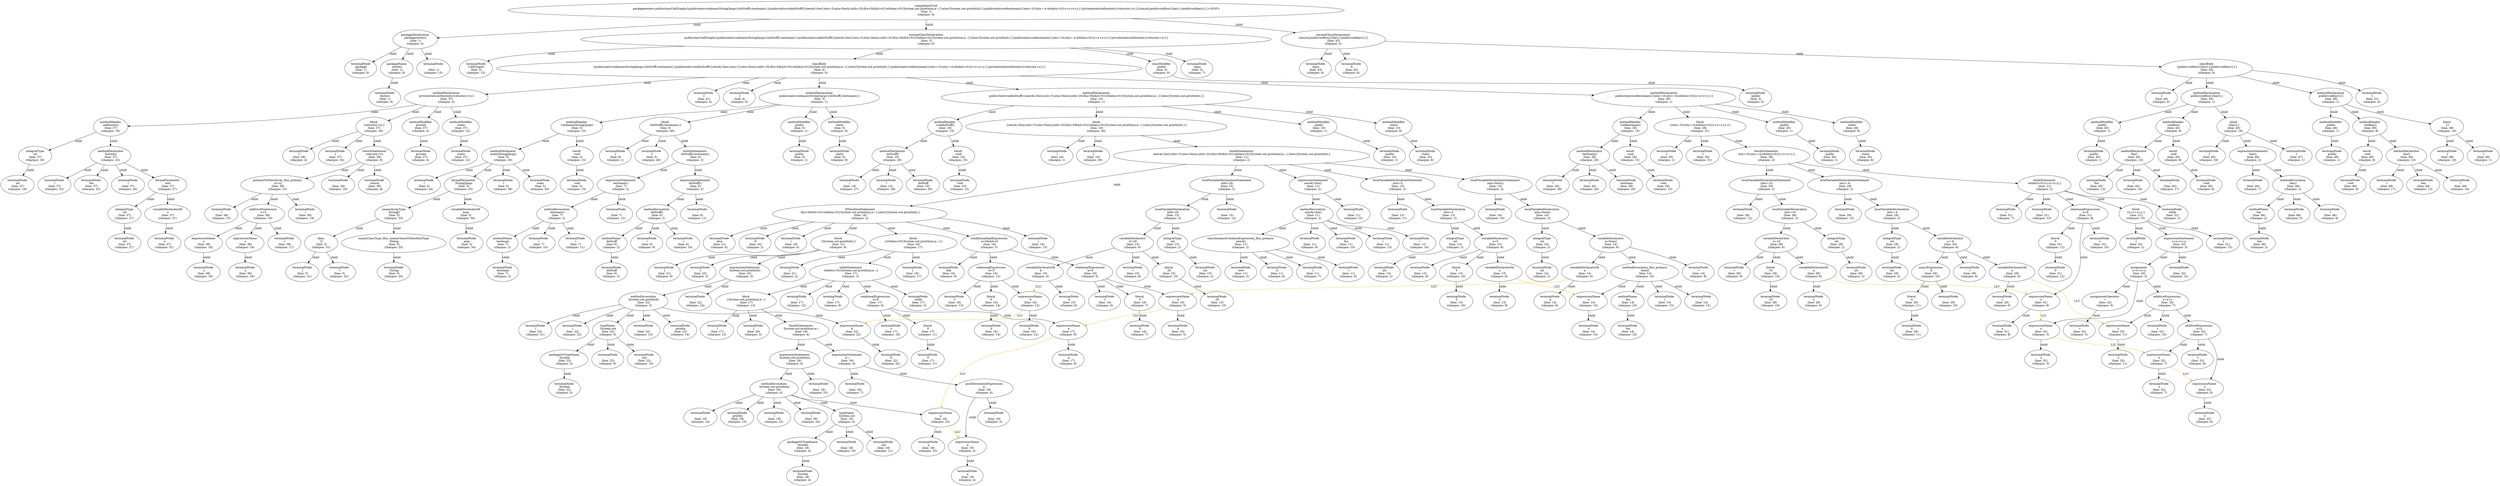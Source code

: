 digraph G {
00[label="compilationUnit\n packagetesters;publicclassCallGraphs{publicstaticvoidmain(String[]args){doStuff();testmain();}publicstaticvoiddoStuff(){newA().foo();intx=5;inta=foo(x);intb=20;if(a>0&&b>0){while(a>0){System.out.println(a);a--;}}else{System.out.println(b);}}publicstaticvoidtestmain(){intx=10;inty=-4;while(x>0){x=x+x+y;}}privatestaticintfoo(intx){return(x+x);}}classA{publicvoidfoo(){bar();}publicvoidbar(){}}<EOF>\n (line: 1)\n (charpos: 0) "]
11[label="packageDeclaration\n packagetesters;\n (line: 1)\n (charpos: 0) "]
22[label="terminalNode\n package\n (line: 1)\n (charpos: 0) "]
23[label="packageName\n testers\n (line: 1)\n (charpos: 8) "]
34[label="terminalNode\n testers\n (line: 1)\n (charpos: 8) "]
25[label="terminalNode\n ;\n (line: 1)\n (charpos: 15) "]
16[label="normalClassDeclaration\n publicclassCallGraphs{publicstaticvoidmain(String[]args){doStuff();testmain();}publicstaticvoiddoStuff(){newA().foo();intx=5;inta=foo(x);intb=20;if(a>0&&b>0){while(a>0){System.out.println(a);a--;}}else{System.out.println(b);}}publicstaticvoidtestmain(){intx=10;inty=-4;while(x>0){x=x+x+y;}}privatestaticintfoo(intx){return(x+x);}}\n (line: 3)\n (charpos: 0) "]
27[label="classModifier\n public\n (line: 3)\n (charpos: 0) "]
38[label="terminalNode\n public\n (line: 3)\n (charpos: 0) "]
29[label="terminalNode\n class\n (line: 3)\n (charpos: 7) "]
210[label="terminalNode\n CallGraphs\n (line: 3)\n (charpos: 13) "]
211[label="classBody\n {publicstaticvoidmain(String[]args){doStuff();testmain();}publicstaticvoiddoStuff(){newA().foo();intx=5;inta=foo(x);intb=20;if(a>0&&b>0){while(a>0){System.out.println(a);a--;}}else{System.out.println(b);}}publicstaticvoidtestmain(){intx=10;inty=-4;while(x>0){x=x+x+y;}}privatestaticintfoo(intx){return(x+x);}}\n (line: 4)\n (charpos: 0) "]
312[label="terminalNode\n {\n (line: 4)\n (charpos: 0) "]
313[label="methodDeclaration\n publicstaticvoidmain(String[]args){doStuff();testmain();}\n (line: 5)\n (charpos: 1) "]
414[label="methodModifier\n public\n (line: 5)\n (charpos: 1) "]
515[label="terminalNode\n public\n (line: 5)\n (charpos: 1) "]
416[label="methodModifier\n static\n (line: 5)\n (charpos: 8) "]
517[label="terminalNode\n static\n (line: 5)\n (charpos: 8) "]
418[label="methodHeader\n voidmain(String[]args)\n (line: 5)\n (charpos: 15) "]
519[label="result\n void\n (line: 5)\n (charpos: 15) "]
620[label="terminalNode\n void\n (line: 5)\n (charpos: 15) "]
521[label="methodDeclarator\n main(String[]args)\n (line: 5)\n (charpos: 20) "]
622[label="terminalNode\n main\n (line: 5)\n (charpos: 20) "]
623[label="terminalNode\n (\n (line: 5)\n (charpos: 24) "]
624[label="formalParameter\n String[]args\n (line: 5)\n (charpos: 25) "]
725[label="unannArrayType\n String[]\n (line: 5)\n (charpos: 25) "]
826[label="unannClassType_lfno_unannClassOrInterfaceType\n String\n (line: 5)\n (charpos: 25) "]
927[label="terminalNode\n String\n (line: 5)\n (charpos: 25) "]
828[label="dims\n []\n (line: 5)\n (charpos: 31) "]
929[label="terminalNode\n [\n (line: 5)\n (charpos: 31) "]
930[label="terminalNode\n ]\n (line: 5)\n (charpos: 32) "]
731[label="variableDeclaratorId\n args\n (line: 5)\n (charpos: 34) "]
832[label="terminalNode\n args\n (line: 5)\n (charpos: 34) "]
633[label="terminalNode\n )\n (line: 5)\n (charpos: 38) "]
434[label="block\n {doStuff();testmain();}\n (line: 5)\n (charpos: 40) "]
535[label="terminalNode\n {\n (line: 5)\n (charpos: 40) "]
536[label="blockStatements\n doStuff();testmain();\n (line: 6)\n (charpos: 2) "]
637[label="expressionStatement\n doStuff();\n (line: 6)\n (charpos: 2) "]
738[label="methodInvocation\n doStuff()\n (line: 6)\n (charpos: 2) "]
839[label="methodName\n doStuff\n (line: 6)\n (charpos: 2) "]
940[label="terminalNode\n doStuff\n (line: 6)\n (charpos: 2) "]
841[label="terminalNode\n (\n (line: 6)\n (charpos: 9) "]
842[label="terminalNode\n )\n (line: 6)\n (charpos: 10) "]
743[label="terminalNode\n ;\n (line: 6)\n (charpos: 11) "]
644[label="expressionStatement\n testmain();\n (line: 7)\n (charpos: 2) "]
745[label="methodInvocation\n testmain()\n (line: 7)\n (charpos: 2) "]
846[label="methodName\n testmain\n (line: 7)\n (charpos: 2) "]
947[label="terminalNode\n testmain\n (line: 7)\n (charpos: 2) "]
848[label="terminalNode\n (\n (line: 7)\n (charpos: 10) "]
849[label="terminalNode\n )\n (line: 7)\n (charpos: 11) "]
750[label="terminalNode\n ;\n (line: 7)\n (charpos: 12) "]
551[label="terminalNode\n }\n (line: 8)\n (charpos: 1) "]
352[label="methodDeclaration\n publicstaticvoiddoStuff(){newA().foo();intx=5;inta=foo(x);intb=20;if(a>0&&b>0){while(a>0){System.out.println(a);a--;}}else{System.out.println(b);}}\n (line: 10)\n (charpos: 1) "]
453[label="methodModifier\n public\n (line: 10)\n (charpos: 1) "]
554[label="terminalNode\n public\n (line: 10)\n (charpos: 1) "]
455[label="methodModifier\n static\n (line: 10)\n (charpos: 8) "]
556[label="terminalNode\n static\n (line: 10)\n (charpos: 8) "]
457[label="methodHeader\n voiddoStuff()\n (line: 10)\n (charpos: 15) "]
558[label="result\n void\n (line: 10)\n (charpos: 15) "]
659[label="terminalNode\n void\n (line: 10)\n (charpos: 15) "]
560[label="methodDeclarator\n doStuff()\n (line: 10)\n (charpos: 20) "]
661[label="terminalNode\n doStuff\n (line: 10)\n (charpos: 20) "]
662[label="terminalNode\n (\n (line: 10)\n (charpos: 27) "]
663[label="terminalNode\n )\n (line: 10)\n (charpos: 28) "]
464[label="block\n {newA().foo();intx=5;inta=foo(x);intb=20;if(a>0&&b>0){while(a>0){System.out.println(a);a--;}}else{System.out.println(b);}}\n (line: 10)\n (charpos: 30) "]
565[label="terminalNode\n {\n (line: 10)\n (charpos: 30) "]
566[label="blockStatements\n newA().foo();intx=5;inta=foo(x);intb=20;if(a>0&&b>0){while(a>0){System.out.println(a);a--;}}else{System.out.println(b);}\n (line: 11)\n (charpos: 2) "]
667[label="expressionStatement\n newA().foo();\n (line: 11)\n (charpos: 2) "]
768[label="methodInvocation\n newA().foo()\n (line: 11)\n (charpos: 2) "]
869[label="classInstanceCreationExpression_lfno_primary\n newA()\n (line: 11)\n (charpos: 2) "]
970[label="terminalNode\n new\n (line: 11)\n (charpos: 2) "]
971[label="terminalNode\n A\n (line: 11)\n (charpos: 6) "]
972[label="terminalNode\n (\n (line: 11)\n (charpos: 7) "]
973[label="terminalNode\n )\n (line: 11)\n (charpos: 8) "]
874[label="terminalNode\n .\n (line: 11)\n (charpos: 9) "]
875[label="terminalNode\n foo\n (line: 11)\n (charpos: 10) "]
876[label="terminalNode\n (\n (line: 11)\n (charpos: 13) "]
877[label="terminalNode\n )\n (line: 11)\n (charpos: 14) "]
778[label="terminalNode\n ;\n (line: 11)\n (charpos: 15) "]
679[label="localVariableDeclarationStatement\n intx=5;\n (line: 13)\n (charpos: 2) "]
780[label="localVariableDeclaration\n intx=5\n (line: 13)\n (charpos: 2) "]
881[label="integralType\n int\n (line: 13)\n (charpos: 2) "]
982[label="terminalNode\n int\n (line: 13)\n (charpos: 2) "]
883[label="variableDeclarator\n x=5\n (line: 13)\n (charpos: 6) "]
984[label="variableDeclaratorId\n x\n (line: 13)\n (charpos: 6) "]
1085[label="terminalNode\n x\n (line: 13)\n (charpos: 6) "]
986[label="terminalNode\n =\n (line: 13)\n (charpos: 8) "]
987[label="literal\n 5\n (line: 13)\n (charpos: 10) "]
1088[label="terminalNode\n 5\n (line: 13)\n (charpos: 10) "]
789[label="terminalNode\n ;\n (line: 13)\n (charpos: 11) "]
690[label="localVariableDeclarationStatement\n inta=foo(x);\n (line: 14)\n (charpos: 2) "]
791[label="localVariableDeclaration\n inta=foo(x)\n (line: 14)\n (charpos: 2) "]
892[label="integralType\n int\n (line: 14)\n (charpos: 2) "]
993[label="terminalNode\n int\n (line: 14)\n (charpos: 2) "]
894[label="variableDeclarator\n a=foo(x)\n (line: 14)\n (charpos: 6) "]
995[label="variableDeclaratorId\n a\n (line: 14)\n (charpos: 6) "]
1096[label="terminalNode\n a\n (line: 14)\n (charpos: 6) "]
997[label="terminalNode\n =\n (line: 14)\n (charpos: 8) "]
998[label="methodInvocation_lfno_primary\n foo(x)\n (line: 14)\n (charpos: 10) "]
1099[label="methodName\n foo\n (line: 14)\n (charpos: 10) "]
11100[label="terminalNode\n foo\n (line: 14)\n (charpos: 10) "]
10101[label="terminalNode\n (\n (line: 14)\n (charpos: 13) "]
10102[label="expressionName\n x\n (line: 14)\n (charpos: 14) "]
11103[label="terminalNode\n x\n (line: 14)\n (charpos: 14) "]
10104[label="terminalNode\n )\n (line: 14)\n (charpos: 15) "]
7105[label="terminalNode\n ;\n (line: 14)\n (charpos: 16) "]
6106[label="localVariableDeclarationStatement\n intb=20;\n (line: 15)\n (charpos: 2) "]
7107[label="localVariableDeclaration\n intb=20\n (line: 15)\n (charpos: 2) "]
8108[label="integralType\n int\n (line: 15)\n (charpos: 2) "]
9109[label="terminalNode\n int\n (line: 15)\n (charpos: 2) "]
8110[label="variableDeclarator\n b=20\n (line: 15)\n (charpos: 6) "]
9111[label="variableDeclaratorId\n b\n (line: 15)\n (charpos: 6) "]
10112[label="terminalNode\n b\n (line: 15)\n (charpos: 6) "]
9113[label="terminalNode\n =\n (line: 15)\n (charpos: 8) "]
9114[label="literal\n 20\n (line: 15)\n (charpos: 10) "]
10115[label="terminalNode\n 20\n (line: 15)\n (charpos: 10) "]
7116[label="terminalNode\n ;\n (line: 15)\n (charpos: 12) "]
6117[label="ifThenElseStatement\n if(a>0&&b>0){while(a>0){System.out.println(a);a--;}}else{System.out.println(b);}\n (line: 16)\n (charpos: 2) "]
7118[label="terminalNode\n if\n (line: 16)\n (charpos: 2) "]
7119[label="terminalNode\n (\n (line: 16)\n (charpos: 4) "]
7120[label="conditionalAndExpression\n a>0&&b>0\n (line: 16)\n (charpos: 5) "]
8121[label="relationalExpression\n a>0\n (line: 16)\n (charpos: 5) "]
9122[label="expressionName\n a\n (line: 16)\n (charpos: 5) "]
10123[label="terminalNode\n a\n (line: 16)\n (charpos: 5) "]
9124[label="terminalNode\n >\n (line: 16)\n (charpos: 6) "]
9125[label="literal\n 0\n (line: 16)\n (charpos: 7) "]
10126[label="terminalNode\n 0\n (line: 16)\n (charpos: 7) "]
8127[label="terminalNode\n &&\n (line: 16)\n (charpos: 9) "]
8128[label="relationalExpression\n b>0\n (line: 16)\n (charpos: 12) "]
9129[label="expressionName\n b\n (line: 16)\n (charpos: 12) "]
10130[label="terminalNode\n b\n (line: 16)\n (charpos: 12) "]
9131[label="terminalNode\n >\n (line: 16)\n (charpos: 13) "]
9132[label="literal\n 0\n (line: 16)\n (charpos: 14) "]
10133[label="terminalNode\n 0\n (line: 16)\n (charpos: 14) "]
7134[label="terminalNode\n )\n (line: 16)\n (charpos: 15) "]
7135[label="block\n {while(a>0){System.out.println(a);a--;}}\n (line: 16)\n (charpos: 17) "]
8136[label="terminalNode\n {\n (line: 16)\n (charpos: 17) "]
8137[label="whileStatement\n while(a>0){System.out.println(a);a--;}\n (line: 17)\n (charpos: 3) "]
9138[label="terminalNode\n while\n (line: 17)\n (charpos: 3) "]
9139[label="terminalNode\n (\n (line: 17)\n (charpos: 8) "]
9140[label="relationalExpression\n a>0\n (line: 17)\n (charpos: 9) "]
10141[label="expressionName\n a\n (line: 17)\n (charpos: 9) "]
11142[label="terminalNode\n a\n (line: 17)\n (charpos: 9) "]
10143[label="terminalNode\n >\n (line: 17)\n (charpos: 10) "]
10144[label="literal\n 0\n (line: 17)\n (charpos: 11) "]
11145[label="terminalNode\n 0\n (line: 17)\n (charpos: 11) "]
9146[label="terminalNode\n )\n (line: 17)\n (charpos: 12) "]
9147[label="block\n {System.out.println(a);a--;}\n (line: 17)\n (charpos: 13) "]
10148[label="terminalNode\n {\n (line: 17)\n (charpos: 13) "]
10149[label="blockStatements\n System.out.println(a);a--;\n (line: 18)\n (charpos: 4) "]
11150[label="expressionStatement\n System.out.println(a);\n (line: 18)\n (charpos: 4) "]
12151[label="methodInvocation\n System.out.println(a)\n (line: 18)\n (charpos: 4) "]
13152[label="typeName\n System.out\n (line: 18)\n (charpos: 4) "]
14153[label="packageOrTypeName\n System\n (line: 18)\n (charpos: 4) "]
15154[label="terminalNode\n System\n (line: 18)\n (charpos: 4) "]
14155[label="terminalNode\n .\n (line: 18)\n (charpos: 10) "]
14156[label="terminalNode\n out\n (line: 18)\n (charpos: 11) "]
13157[label="terminalNode\n .\n (line: 18)\n (charpos: 14) "]
13158[label="terminalNode\n println\n (line: 18)\n (charpos: 15) "]
13159[label="terminalNode\n (\n (line: 18)\n (charpos: 22) "]
13160[label="expressionName\n a\n (line: 18)\n (charpos: 23) "]
14161[label="terminalNode\n a\n (line: 18)\n (charpos: 23) "]
13162[label="terminalNode\n )\n (line: 18)\n (charpos: 24) "]
12163[label="terminalNode\n ;\n (line: 18)\n (charpos: 25) "]
11164[label="expressionStatement\n a--;\n (line: 19)\n (charpos: 4) "]
12165[label="postDecrementExpression\n a--\n (line: 19)\n (charpos: 4) "]
13166[label="expressionName\n a\n (line: 19)\n (charpos: 4) "]
14167[label="terminalNode\n a\n (line: 19)\n (charpos: 4) "]
13168[label="terminalNode\n --\n (line: 19)\n (charpos: 5) "]
12169[label="terminalNode\n ;\n (line: 19)\n (charpos: 7) "]
10170[label="terminalNode\n }\n (line: 20)\n (charpos: 3) "]
8171[label="terminalNode\n }\n (line: 21)\n (charpos: 2) "]
7172[label="terminalNode\n else\n (line: 21)\n (charpos: 4) "]
7173[label="block\n {System.out.println(b);}\n (line: 21)\n (charpos: 9) "]
8174[label="terminalNode\n {\n (line: 21)\n (charpos: 9) "]
8175[label="expressionStatement\n System.out.println(b);\n (line: 22)\n (charpos: 3) "]
9176[label="methodInvocation\n System.out.println(b)\n (line: 22)\n (charpos: 3) "]
10177[label="typeName\n System.out\n (line: 22)\n (charpos: 3) "]
11178[label="packageOrTypeName\n System\n (line: 22)\n (charpos: 3) "]
12179[label="terminalNode\n System\n (line: 22)\n (charpos: 3) "]
11180[label="terminalNode\n .\n (line: 22)\n (charpos: 9) "]
11181[label="terminalNode\n out\n (line: 22)\n (charpos: 10) "]
10182[label="terminalNode\n .\n (line: 22)\n (charpos: 13) "]
10183[label="terminalNode\n println\n (line: 22)\n (charpos: 14) "]
10184[label="terminalNode\n (\n (line: 22)\n (charpos: 21) "]
10185[label="expressionName\n b\n (line: 22)\n (charpos: 22) "]
11186[label="terminalNode\n b\n (line: 22)\n (charpos: 22) "]
10187[label="terminalNode\n )\n (line: 22)\n (charpos: 23) "]
9188[label="terminalNode\n ;\n (line: 22)\n (charpos: 24) "]
8189[label="terminalNode\n }\n (line: 23)\n (charpos: 2) "]
5190[label="terminalNode\n }\n (line: 24)\n (charpos: 1) "]
3191[label="methodDeclaration\n publicstaticvoidtestmain(){intx=10;inty=-4;while(x>0){x=x+x+y;}}\n (line: 26)\n (charpos: 1) "]
4192[label="methodModifier\n public\n (line: 26)\n (charpos: 1) "]
5193[label="terminalNode\n public\n (line: 26)\n (charpos: 1) "]
4194[label="methodModifier\n static\n (line: 26)\n (charpos: 8) "]
5195[label="terminalNode\n static\n (line: 26)\n (charpos: 8) "]
4196[label="methodHeader\n voidtestmain()\n (line: 26)\n (charpos: 15) "]
5197[label="result\n void\n (line: 26)\n (charpos: 15) "]
6198[label="terminalNode\n void\n (line: 26)\n (charpos: 15) "]
5199[label="methodDeclarator\n testmain()\n (line: 26)\n (charpos: 20) "]
6200[label="terminalNode\n testmain\n (line: 26)\n (charpos: 20) "]
6201[label="terminalNode\n (\n (line: 26)\n (charpos: 28) "]
6202[label="terminalNode\n )\n (line: 26)\n (charpos: 29) "]
4203[label="block\n {intx=10;inty=-4;while(x>0){x=x+x+y;}}\n (line: 26)\n (charpos: 31) "]
5204[label="terminalNode\n {\n (line: 26)\n (charpos: 31) "]
5205[label="blockStatements\n intx=10;inty=-4;while(x>0){x=x+x+y;}\n (line: 28)\n (charpos: 2) "]
6206[label="localVariableDeclarationStatement\n intx=10;\n (line: 28)\n (charpos: 2) "]
7207[label="localVariableDeclaration\n intx=10\n (line: 28)\n (charpos: 2) "]
8208[label="integralType\n int\n (line: 28)\n (charpos: 2) "]
9209[label="terminalNode\n int\n (line: 28)\n (charpos: 2) "]
8210[label="variableDeclarator\n x=10\n (line: 28)\n (charpos: 6) "]
9211[label="variableDeclaratorId\n x\n (line: 28)\n (charpos: 6) "]
10212[label="terminalNode\n x\n (line: 28)\n (charpos: 6) "]
9213[label="terminalNode\n =\n (line: 28)\n (charpos: 8) "]
9214[label="literal\n 10\n (line: 28)\n (charpos: 10) "]
10215[label="terminalNode\n 10\n (line: 28)\n (charpos: 10) "]
7216[label="terminalNode\n ;\n (line: 28)\n (charpos: 12) "]
6217[label="localVariableDeclarationStatement\n inty=-4;\n (line: 29)\n (charpos: 2) "]
7218[label="localVariableDeclaration\n inty=-4\n (line: 29)\n (charpos: 2) "]
8219[label="integralType\n int\n (line: 29)\n (charpos: 2) "]
9220[label="terminalNode\n int\n (line: 29)\n (charpos: 2) "]
8221[label="variableDeclarator\n y=-4\n (line: 29)\n (charpos: 6) "]
9222[label="variableDeclaratorId\n y\n (line: 29)\n (charpos: 6) "]
10223[label="terminalNode\n y\n (line: 29)\n (charpos: 6) "]
9224[label="terminalNode\n =\n (line: 29)\n (charpos: 8) "]
9225[label="unaryExpression\n -4\n (line: 29)\n (charpos: 10) "]
10226[label="terminalNode\n -\n (line: 29)\n (charpos: 10) "]
10227[label="literal\n 4\n (line: 29)\n (charpos: 11) "]
11228[label="terminalNode\n 4\n (line: 29)\n (charpos: 11) "]
7229[label="terminalNode\n ;\n (line: 29)\n (charpos: 12) "]
6230[label="whileStatement\n while(x>0){x=x+x+y;}\n (line: 31)\n (charpos: 2) "]
7231[label="terminalNode\n while\n (line: 31)\n (charpos: 2) "]
7232[label="terminalNode\n (\n (line: 31)\n (charpos: 7) "]
7233[label="relationalExpression\n x>0\n (line: 31)\n (charpos: 8) "]
8234[label="expressionName\n x\n (line: 31)\n (charpos: 8) "]
9235[label="terminalNode\n x\n (line: 31)\n (charpos: 8) "]
8236[label="terminalNode\n >\n (line: 31)\n (charpos: 10) "]
8237[label="literal\n 0\n (line: 31)\n (charpos: 12) "]
9238[label="terminalNode\n 0\n (line: 31)\n (charpos: 12) "]
7239[label="terminalNode\n )\n (line: 31)\n (charpos: 13) "]
7240[label="block\n {x=x+x+y;}\n (line: 31)\n (charpos: 15) "]
8241[label="terminalNode\n {\n (line: 31)\n (charpos: 15) "]
8242[label="expressionStatement\n x=x+x+y;\n (line: 32)\n (charpos: 3) "]
9243[label="assignment\n x=x+x+y\n (line: 32)\n (charpos: 3) "]
10244[label="expressionName\n x\n (line: 32)\n (charpos: 3) "]
11245[label="terminalNode\n x\n (line: 32)\n (charpos: 3) "]
10246[label="assignmentOperator\n =\n (line: 32)\n (charpos: 5) "]
11247[label="terminalNode\n =\n (line: 32)\n (charpos: 5) "]
10248[label="additiveExpression\n x+x+y\n (line: 32)\n (charpos: 7) "]
11249[label="additiveExpression\n x+x\n (line: 32)\n (charpos: 7) "]
12250[label="expressionName\n x\n (line: 32)\n (charpos: 7) "]
13251[label="terminalNode\n x\n (line: 32)\n (charpos: 7) "]
12252[label="terminalNode\n +\n (line: 32)\n (charpos: 8) "]
12253[label="expressionName\n x\n (line: 32)\n (charpos: 9) "]
13254[label="terminalNode\n x\n (line: 32)\n (charpos: 9) "]
11255[label="terminalNode\n +\n (line: 32)\n (charpos: 10) "]
11256[label="expressionName\n y\n (line: 32)\n (charpos: 11) "]
12257[label="terminalNode\n y\n (line: 32)\n (charpos: 11) "]
9258[label="terminalNode\n ;\n (line: 32)\n (charpos: 12) "]
8259[label="terminalNode\n }\n (line: 33)\n (charpos: 2) "]
5260[label="terminalNode\n }\n (line: 35)\n (charpos: 1) "]
3261[label="methodDeclaration\n privatestaticintfoo(intx){return(x+x);}\n (line: 37)\n (charpos: 4) "]
4262[label="methodModifier\n private\n (line: 37)\n (charpos: 4) "]
5263[label="terminalNode\n private\n (line: 37)\n (charpos: 4) "]
4264[label="methodModifier\n static\n (line: 37)\n (charpos: 12) "]
5265[label="terminalNode\n static\n (line: 37)\n (charpos: 12) "]
4266[label="methodHeader\n intfoo(intx)\n (line: 37)\n (charpos: 19) "]
5267[label="integralType\n int\n (line: 37)\n (charpos: 19) "]
6268[label="terminalNode\n int\n (line: 37)\n (charpos: 19) "]
5269[label="methodDeclarator\n foo(intx)\n (line: 37)\n (charpos: 23) "]
6270[label="terminalNode\n foo\n (line: 37)\n (charpos: 23) "]
6271[label="terminalNode\n (\n (line: 37)\n (charpos: 26) "]
6272[label="formalParameter\n intx\n (line: 37)\n (charpos: 27) "]
7273[label="integralType\n int\n (line: 37)\n (charpos: 27) "]
8274[label="terminalNode\n int\n (line: 37)\n (charpos: 27) "]
7275[label="variableDeclaratorId\n x\n (line: 37)\n (charpos: 31) "]
8276[label="terminalNode\n x\n (line: 37)\n (charpos: 31) "]
6277[label="terminalNode\n )\n (line: 37)\n (charpos: 32) "]
4278[label="block\n {return(x+x);}\n (line: 37)\n (charpos: 34) "]
5279[label="terminalNode\n {\n (line: 37)\n (charpos: 34) "]
5280[label="returnStatement\n return(x+x);\n (line: 38)\n (charpos: 8) "]
6281[label="terminalNode\n return\n (line: 38)\n (charpos: 8) "]
6282[label="primaryNoNewArray_lfno_primary\n (x+x)\n (line: 38)\n (charpos: 15) "]
7283[label="terminalNode\n (\n (line: 38)\n (charpos: 15) "]
7284[label="additiveExpression\n x+x\n (line: 38)\n (charpos: 16) "]
8285[label="expressionName\n x\n (line: 38)\n (charpos: 16) "]
9286[label="terminalNode\n x\n (line: 38)\n (charpos: 16) "]
8287[label="terminalNode\n +\n (line: 38)\n (charpos: 17) "]
8288[label="expressionName\n x\n (line: 38)\n (charpos: 18) "]
9289[label="terminalNode\n x\n (line: 38)\n (charpos: 18) "]
7290[label="terminalNode\n )\n (line: 38)\n (charpos: 19) "]
6291[label="terminalNode\n ;\n (line: 38)\n (charpos: 20) "]
5292[label="terminalNode\n }\n (line: 39)\n (charpos: 4) "]
3293[label="terminalNode\n }\n (line: 41)\n (charpos: 0) "]
1294[label="normalClassDeclaration\n classA{publicvoidfoo(){bar();}publicvoidbar(){}}\n (line: 43)\n (charpos: 0) "]
2295[label="terminalNode\n class\n (line: 43)\n (charpos: 0) "]
2296[label="terminalNode\n A\n (line: 43)\n (charpos: 6) "]
2297[label="classBody\n {publicvoidfoo(){bar();}publicvoidbar(){}}\n (line: 44)\n (charpos: 0) "]
3298[label="terminalNode\n {\n (line: 44)\n (charpos: 0) "]
3299[label="methodDeclaration\n publicvoidfoo(){bar();}\n (line: 45)\n (charpos: 1) "]
4300[label="methodModifier\n public\n (line: 45)\n (charpos: 1) "]
5301[label="terminalNode\n public\n (line: 45)\n (charpos: 1) "]
4302[label="methodHeader\n voidfoo()\n (line: 45)\n (charpos: 8) "]
5303[label="result\n void\n (line: 45)\n (charpos: 8) "]
6304[label="terminalNode\n void\n (line: 45)\n (charpos: 8) "]
5305[label="methodDeclarator\n foo()\n (line: 45)\n (charpos: 13) "]
6306[label="terminalNode\n foo\n (line: 45)\n (charpos: 13) "]
6307[label="terminalNode\n (\n (line: 45)\n (charpos: 16) "]
6308[label="terminalNode\n )\n (line: 45)\n (charpos: 17) "]
4309[label="block\n {bar();}\n (line: 45)\n (charpos: 19) "]
5310[label="terminalNode\n {\n (line: 45)\n (charpos: 19) "]
5311[label="expressionStatement\n bar();\n (line: 46)\n (charpos: 2) "]
6312[label="methodInvocation\n bar()\n (line: 46)\n (charpos: 2) "]
7313[label="methodName\n bar\n (line: 46)\n (charpos: 2) "]
8314[label="terminalNode\n bar\n (line: 46)\n (charpos: 2) "]
7315[label="terminalNode\n (\n (line: 46)\n (charpos: 5) "]
7316[label="terminalNode\n )\n (line: 46)\n (charpos: 6) "]
6317[label="terminalNode\n ;\n (line: 46)\n (charpos: 7) "]
5318[label="terminalNode\n }\n (line: 47)\n (charpos: 1) "]
3319[label="methodDeclaration\n publicvoidbar(){}\n (line: 49)\n (charpos: 1) "]
4320[label="methodModifier\n public\n (line: 49)\n (charpos: 1) "]
5321[label="terminalNode\n public\n (line: 49)\n (charpos: 1) "]
4322[label="methodHeader\n voidbar()\n (line: 49)\n (charpos: 8) "]
5323[label="result\n void\n (line: 49)\n (charpos: 8) "]
6324[label="terminalNode\n void\n (line: 49)\n (charpos: 8) "]
5325[label="methodDeclarator\n bar()\n (line: 49)\n (charpos: 13) "]
6326[label="terminalNode\n bar\n (line: 49)\n (charpos: 13) "]
6327[label="terminalNode\n (\n (line: 49)\n (charpos: 16) "]
6328[label="terminalNode\n )\n (line: 49)\n (charpos: 17) "]
4329[label="block\n {}\n (line: 49)\n (charpos: 19) "]
5330[label="terminalNode\n {\n (line: 49)\n (charpos: 19) "]
5331[label="terminalNode\n }\n (line: 50)\n (charpos: 1) "]
3332[label="terminalNode\n }\n (line: 51)\n (charpos: 0) "]
00->11 [label="child"]
11->22 [label="child"]
11->23 [label="child"]
23->34 [label="child"]
11->25 [label="child"]
00->16 [label="child"]
16->27 [label="child"]
27->38 [label="child"]
16->29 [label="child"]
16->210 [label="child"]
16->211 [label="child"]
211->312 [label="child"]
211->313 [label="child"]
313->414 [label="child"]
414->515 [label="child"]
313->416 [label="child"]
416->517 [label="child"]
313->418 [label="child"]
418->519 [label="child"]
519->620 [label="child"]
418->521 [label="child"]
521->622 [label="child"]
521->623 [label="child"]
521->624 [label="child"]
624->725 [label="child"]
725->826 [label="child"]
826->927 [label="child"]
725->828 [label="child"]
828->929 [label="child"]
828->930 [label="child"]
624->731 [label="child"]
731->832 [label="child"]
521->633 [label="child"]
313->434 [label="child"]
434->535 [label="child"]
434->536 [label="child"]
536->637 [label="child"]
637->738 [label="child"]
738->839 [label="child"]
839->940 [label="child"]
738->841 [label="child"]
738->842 [label="child"]
637->743 [label="child"]
536->644 [label="child"]
644->745 [label="child"]
745->846 [label="child"]
846->947 [label="child"]
745->848 [label="child"]
745->849 [label="child"]
644->750 [label="child"]
434->551 [label="child"]
211->352 [label="child"]
352->453 [label="child"]
453->554 [label="child"]
352->455 [label="child"]
455->556 [label="child"]
352->457 [label="child"]
457->558 [label="child"]
558->659 [label="child"]
457->560 [label="child"]
560->661 [label="child"]
560->662 [label="child"]
560->663 [label="child"]
352->464 [label="child"]
464->565 [label="child"]
464->566 [label="child"]
566->667 [label="child"]
667->768 [label="child"]
768->869 [label="child"]
869->970 [label="child"]
869->971 [label="child"]
869->972 [label="child"]
869->973 [label="child"]
768->874 [label="child"]
768->875 [label="child"]
768->876 [label="child"]
768->877 [label="child"]
667->778 [label="child"]
566->679 [label="child"]
679->780 [label="child"]
780->881 [label="child"]
881->982 [label="child"]
780->883 [label="child"]
883->984 [label="child"]
984->1085 [label="child"]
883->986 [label="child"]
883->987 [label="child"]
987->1088 [label="child"]
679->789 [label="child"]
566->690 [label="child"]
690->791 [label="child"]
791->892 [label="child"]
892->993 [label="child"]
791->894 [label="child"]
894->995 [label="child"]
995->1096 [label="child"]
894->997 [label="child"]
894->998 [label="child"]
998->1099 [label="child"]
1099->11100 [label="child"]
998->10101 [label="child"]
998->10102 [label="child"]
10102->11103 [label="child"]
998->10104 [label="child"]
690->7105 [label="child"]
566->6106 [label="child"]
6106->7107 [label="child"]
7107->8108 [label="child"]
8108->9109 [label="child"]
7107->8110 [label="child"]
8110->9111 [label="child"]
9111->10112 [label="child"]
8110->9113 [label="child"]
8110->9114 [label="child"]
9114->10115 [label="child"]
6106->7116 [label="child"]
566->6117 [label="child"]
6117->7118 [label="child"]
6117->7119 [label="child"]
6117->7120 [label="child"]
7120->8121 [label="child"]
8121->9122 [label="child"]
9122->10123 [label="child"]
8121->9124 [label="child"]
8121->9125 [label="child"]
9125->10126 [label="child"]
7120->8127 [label="child"]
7120->8128 [label="child"]
8128->9129 [label="child"]
9129->10130 [label="child"]
8128->9131 [label="child"]
8128->9132 [label="child"]
9132->10133 [label="child"]
6117->7134 [label="child"]
6117->7135 [label="child"]
7135->8136 [label="child"]
7135->8137 [label="child"]
8137->9138 [label="child"]
8137->9139 [label="child"]
8137->9140 [label="child"]
9140->10141 [label="child"]
10141->11142 [label="child"]
9140->10143 [label="child"]
9140->10144 [label="child"]
10144->11145 [label="child"]
8137->9146 [label="child"]
8137->9147 [label="child"]
9147->10148 [label="child"]
9147->10149 [label="child"]
10149->11150 [label="child"]
11150->12151 [label="child"]
12151->13152 [label="child"]
13152->14153 [label="child"]
14153->15154 [label="child"]
13152->14155 [label="child"]
13152->14156 [label="child"]
12151->13157 [label="child"]
12151->13158 [label="child"]
12151->13159 [label="child"]
12151->13160 [label="child"]
13160->14161 [label="child"]
12151->13162 [label="child"]
11150->12163 [label="child"]
10149->11164 [label="child"]
11164->12165 [label="child"]
12165->13166 [label="child"]
13166->14167 [label="child"]
12165->13168 [label="child"]
11164->12169 [label="child"]
9147->10170 [label="child"]
7135->8171 [label="child"]
6117->7172 [label="child"]
6117->7173 [label="child"]
7173->8174 [label="child"]
7173->8175 [label="child"]
8175->9176 [label="child"]
9176->10177 [label="child"]
10177->11178 [label="child"]
11178->12179 [label="child"]
10177->11180 [label="child"]
10177->11181 [label="child"]
9176->10182 [label="child"]
9176->10183 [label="child"]
9176->10184 [label="child"]
9176->10185 [label="child"]
10185->11186 [label="child"]
9176->10187 [label="child"]
8175->9188 [label="child"]
7173->8189 [label="child"]
464->5190 [label="child"]
211->3191 [label="child"]
3191->4192 [label="child"]
4192->5193 [label="child"]
3191->4194 [label="child"]
4194->5195 [label="child"]
3191->4196 [label="child"]
4196->5197 [label="child"]
5197->6198 [label="child"]
4196->5199 [label="child"]
5199->6200 [label="child"]
5199->6201 [label="child"]
5199->6202 [label="child"]
3191->4203 [label="child"]
4203->5204 [label="child"]
4203->5205 [label="child"]
5205->6206 [label="child"]
6206->7207 [label="child"]
7207->8208 [label="child"]
8208->9209 [label="child"]
7207->8210 [label="child"]
8210->9211 [label="child"]
9211->10212 [label="child"]
8210->9213 [label="child"]
8210->9214 [label="child"]
9214->10215 [label="child"]
6206->7216 [label="child"]
5205->6217 [label="child"]
6217->7218 [label="child"]
7218->8219 [label="child"]
8219->9220 [label="child"]
7218->8221 [label="child"]
8221->9222 [label="child"]
9222->10223 [label="child"]
8221->9224 [label="child"]
8221->9225 [label="child"]
9225->10226 [label="child"]
9225->10227 [label="child"]
10227->11228 [label="child"]
6217->7229 [label="child"]
5205->6230 [label="child"]
6230->7231 [label="child"]
6230->7232 [label="child"]
6230->7233 [label="child"]
7233->8234 [label="child"]
8234->9235 [label="child"]
7233->8236 [label="child"]
7233->8237 [label="child"]
8237->9238 [label="child"]
6230->7239 [label="child"]
6230->7240 [label="child"]
7240->8241 [label="child"]
7240->8242 [label="child"]
8242->9243 [label="child"]
9243->10244 [label="child"]
10244->11245 [label="child"]
9243->10246 [label="child"]
10246->11247 [label="child"]
9243->10248 [label="child"]
10248->11249 [label="child"]
11249->12250 [label="child"]
12250->13251 [label="child"]
11249->12252 [label="child"]
11249->12253 [label="child"]
12253->13254 [label="child"]
10248->11255 [label="child"]
10248->11256 [label="child"]
11256->12257 [label="child"]
8242->9258 [label="child"]
7240->8259 [label="child"]
4203->5260 [label="child"]
211->3261 [label="child"]
3261->4262 [label="child"]
4262->5263 [label="child"]
3261->4264 [label="child"]
4264->5265 [label="child"]
3261->4266 [label="child"]
4266->5267 [label="child"]
5267->6268 [label="child"]
4266->5269 [label="child"]
5269->6270 [label="child"]
5269->6271 [label="child"]
5269->6272 [label="child"]
6272->7273 [label="child"]
7273->8274 [label="child"]
6272->7275 [label="child"]
7275->8276 [label="child"]
5269->6277 [label="child"]
3261->4278 [label="child"]
4278->5279 [label="child"]
4278->5280 [label="child"]
5280->6281 [label="child"]
5280->6282 [label="child"]
6282->7283 [label="child"]
6282->7284 [label="child"]
7284->8285 [label="child"]
8285->9286 [label="child"]
7284->8287 [label="child"]
7284->8288 [label="child"]
8288->9289 [label="child"]
6282->7290 [label="child"]
5280->6291 [label="child"]
4278->5292 [label="child"]
211->3293 [label="child"]
00->1294 [label="child"]
1294->2295 [label="child"]
1294->2296 [label="child"]
1294->2297 [label="child"]
2297->3298 [label="child"]
2297->3299 [label="child"]
3299->4300 [label="child"]
4300->5301 [label="child"]
3299->4302 [label="child"]
4302->5303 [label="child"]
5303->6304 [label="child"]
4302->5305 [label="child"]
5305->6306 [label="child"]
5305->6307 [label="child"]
5305->6308 [label="child"]
3299->4309 [label="child"]
4309->5310 [label="child"]
4309->5311 [label="child"]
5311->6312 [label="child"]
6312->7313 [label="child"]
7313->8314 [label="child"]
6312->7315 [label="child"]
6312->7316 [label="child"]
5311->6317 [label="child"]
4309->5318 [label="child"]
2297->3319 [label="child"]
3319->4320 [label="child"]
4320->5321 [label="child"]
3319->4322 [label="child"]
4322->5323 [label="child"]
5323->6324 [label="child"]
4322->5325 [label="child"]
5325->6326 [label="child"]
5325->6327 [label="child"]
5325->6328 [label="child"]
3319->4329 [label="child"]
4329->5330 [label="child"]
4329->5331 [label="child"]
2297->3332 [label="child"]
984->10102 [label="LLU", color="orange"]
995->9122 [label="LLU", color="orange"]
9122->10141 [label="LLU", color="orange"]
10141->13160 [label="LLU", color="orange"]
13160->13166 [label="LLU", color="orange"]
9111->9129 [label="LLU", color="orange"]
9129->10185 [label="LLU", color="orange"]
9211->8234 [label="LLU", color="orange"]
8234->10244 [label="LLU", color="orange"]
10244->12250 [label="LLU", color="orange"]
12250->12253 [label="LLU", color="orange"]
9222->11256 [label="LLU", color="orange"]
}

